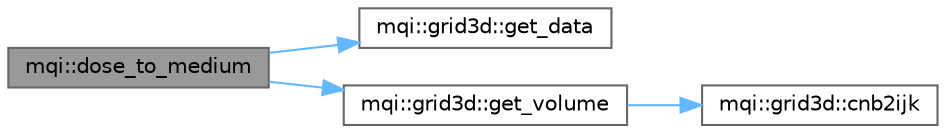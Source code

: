 digraph "mqi::dose_to_medium"
{
 // LATEX_PDF_SIZE
  bgcolor="transparent";
  edge [fontname=Helvetica,fontsize=10,labelfontname=Helvetica,labelfontsize=10];
  node [fontname=Helvetica,fontsize=10,shape=box,height=0.2,width=0.4];
  rankdir="LR";
  Node1 [id="Node000001",label="mqi::dose_to_medium",height=0.2,width=0.4,color="gray40", fillcolor="grey60", style="filled", fontcolor="black",tooltip="Calculates the dose-to-medium for a given particle track."];
  Node1 -> Node2 [id="edge1_Node000001_Node000002",color="steelblue1",style="solid",tooltip=" "];
  Node2 [id="Node000002",label="mqi::grid3d::get_data",height=0.2,width=0.4,color="grey40", fillcolor="white", style="filled",URL="$classmqi_1_1grid3d.html#aba5c88c21de4944b3d8ca112225adf98",tooltip="Gets a pointer to the grid's internal data array."];
  Node1 -> Node3 [id="edge2_Node000001_Node000003",color="steelblue1",style="solid",tooltip=" "];
  Node3 [id="Node000003",label="mqi::grid3d::get_volume",height=0.2,width=0.4,color="grey40", fillcolor="white", style="filled",URL="$classmqi_1_1grid3d.html#a45a0d9383b3503ab8cfc06ffd948a6cc",tooltip="Calculates the volume of a voxel at a given 1D flattened index."];
  Node3 -> Node4 [id="edge3_Node000003_Node000004",color="steelblue1",style="solid",tooltip=" "];
  Node4 [id="Node000004",label="mqi::grid3d::cnb2ijk",height=0.2,width=0.4,color="grey40", fillcolor="white", style="filled",URL="$classmqi_1_1grid3d.html#af31edb87b7afcbc580d4cc66e1a951f4",tooltip="Converts a 1D flattened index back to a 3D index (i,j,k)."];
}
